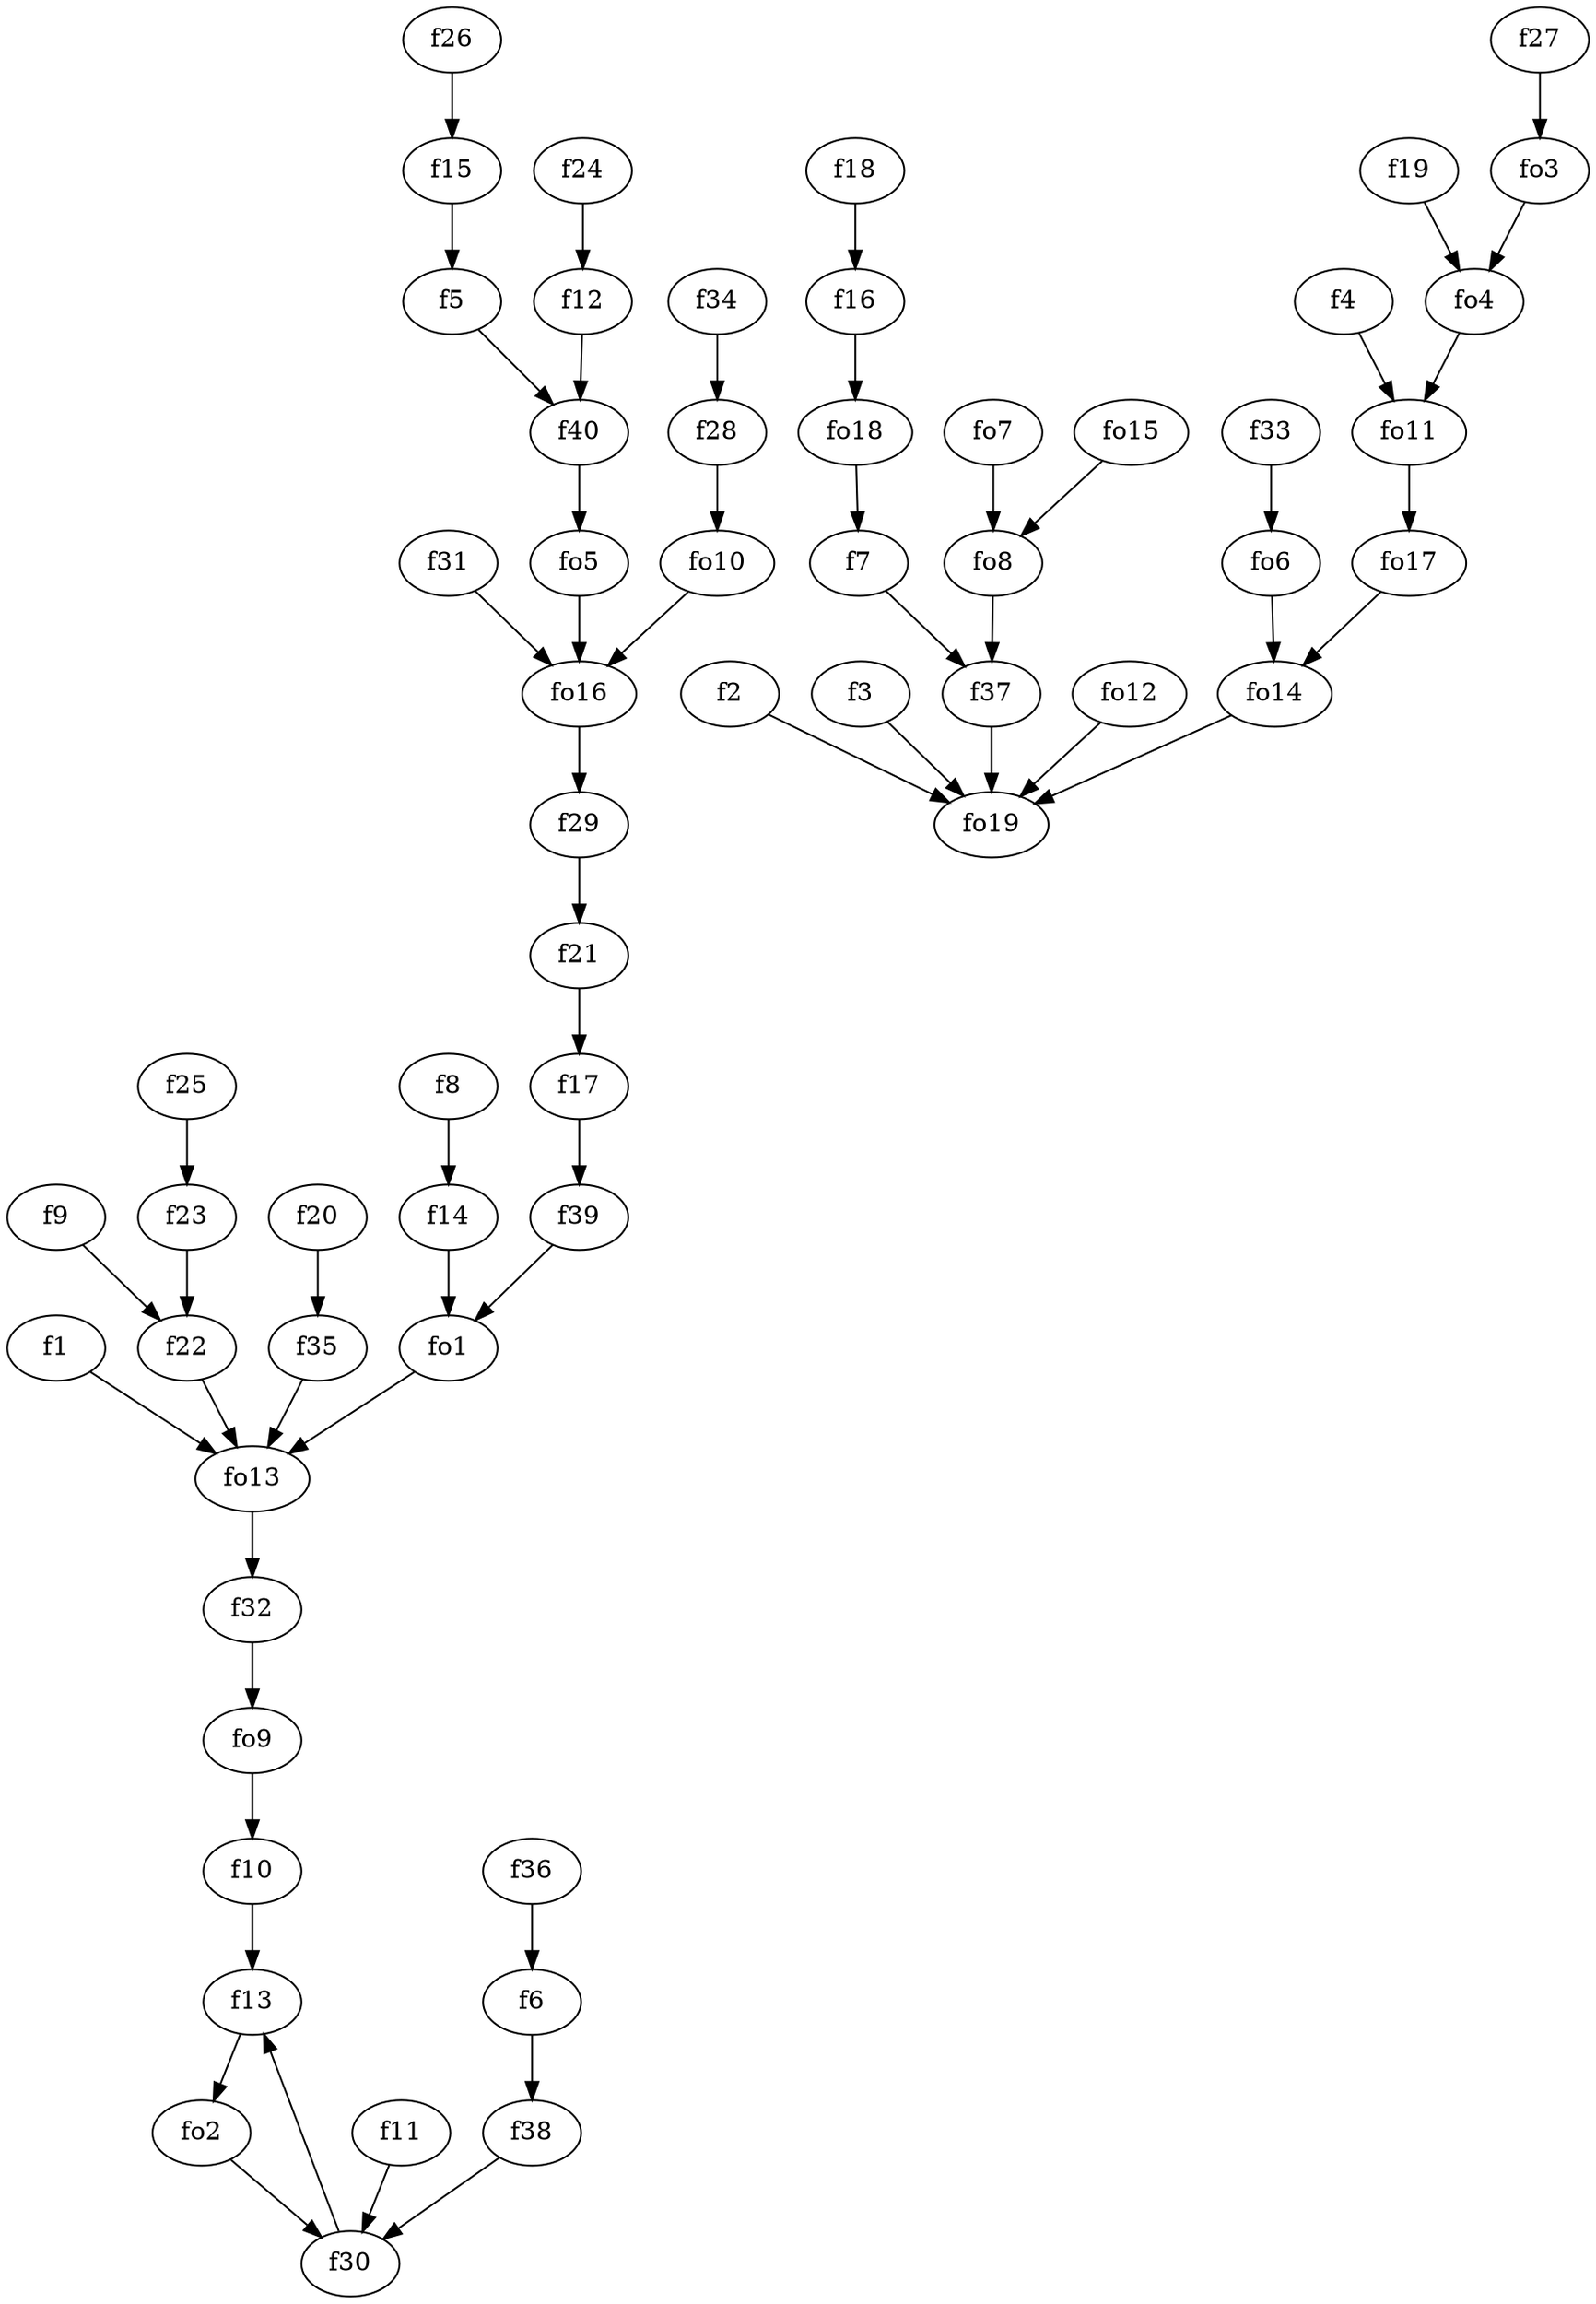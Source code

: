 strict digraph  {
f1;
f2;
f3;
f4;
f5;
f6;
f7;
f8;
f9;
f10;
f11;
f12;
f13;
f14;
f15;
f16;
f17;
f18;
f19;
f20;
f21;
f22;
f23;
f24;
f25;
f26;
f27;
f28;
f29;
f30;
f31;
f32;
f33;
f34;
f35;
f36;
f37;
f38;
f39;
f40;
fo1;
fo2;
fo3;
fo4;
fo5;
fo6;
fo7;
fo8;
fo9;
fo10;
fo11;
fo12;
fo13;
fo14;
fo15;
fo16;
fo17;
fo18;
fo19;
f1 -> fo13  [weight=2];
f2 -> fo19  [weight=2];
f3 -> fo19  [weight=2];
f4 -> fo11  [weight=2];
f5 -> f40  [weight=2];
f6 -> f38  [weight=2];
f7 -> f37  [weight=2];
f8 -> f14  [weight=2];
f9 -> f22  [weight=2];
f10 -> f13  [weight=2];
f11 -> f30  [weight=2];
f12 -> f40  [weight=2];
f13 -> fo2  [weight=2];
f14 -> fo1  [weight=2];
f15 -> f5  [weight=2];
f16 -> fo18  [weight=2];
f17 -> f39  [weight=2];
f18 -> f16  [weight=2];
f19 -> fo4  [weight=2];
f20 -> f35  [weight=2];
f21 -> f17  [weight=2];
f22 -> fo13  [weight=2];
f23 -> f22  [weight=2];
f24 -> f12  [weight=2];
f25 -> f23  [weight=2];
f26 -> f15  [weight=2];
f27 -> fo3  [weight=2];
f28 -> fo10  [weight=2];
f29 -> f21  [weight=2];
f30 -> f13  [weight=2];
f31 -> fo16  [weight=2];
f32 -> fo9  [weight=2];
f33 -> fo6  [weight=2];
f34 -> f28  [weight=2];
f35 -> fo13  [weight=2];
f36 -> f6  [weight=2];
f37 -> fo19  [weight=2];
f38 -> f30  [weight=2];
f39 -> fo1  [weight=2];
f40 -> fo5  [weight=2];
fo1 -> fo13  [weight=2];
fo2 -> f30  [weight=2];
fo3 -> fo4  [weight=2];
fo4 -> fo11  [weight=2];
fo5 -> fo16  [weight=2];
fo6 -> fo14  [weight=2];
fo7 -> fo8  [weight=2];
fo8 -> f37  [weight=2];
fo9 -> f10  [weight=2];
fo10 -> fo16  [weight=2];
fo11 -> fo17  [weight=2];
fo12 -> fo19  [weight=2];
fo13 -> f32  [weight=2];
fo14 -> fo19  [weight=2];
fo15 -> fo8  [weight=2];
fo16 -> f29  [weight=2];
fo17 -> fo14  [weight=2];
fo18 -> f7  [weight=2];
}
